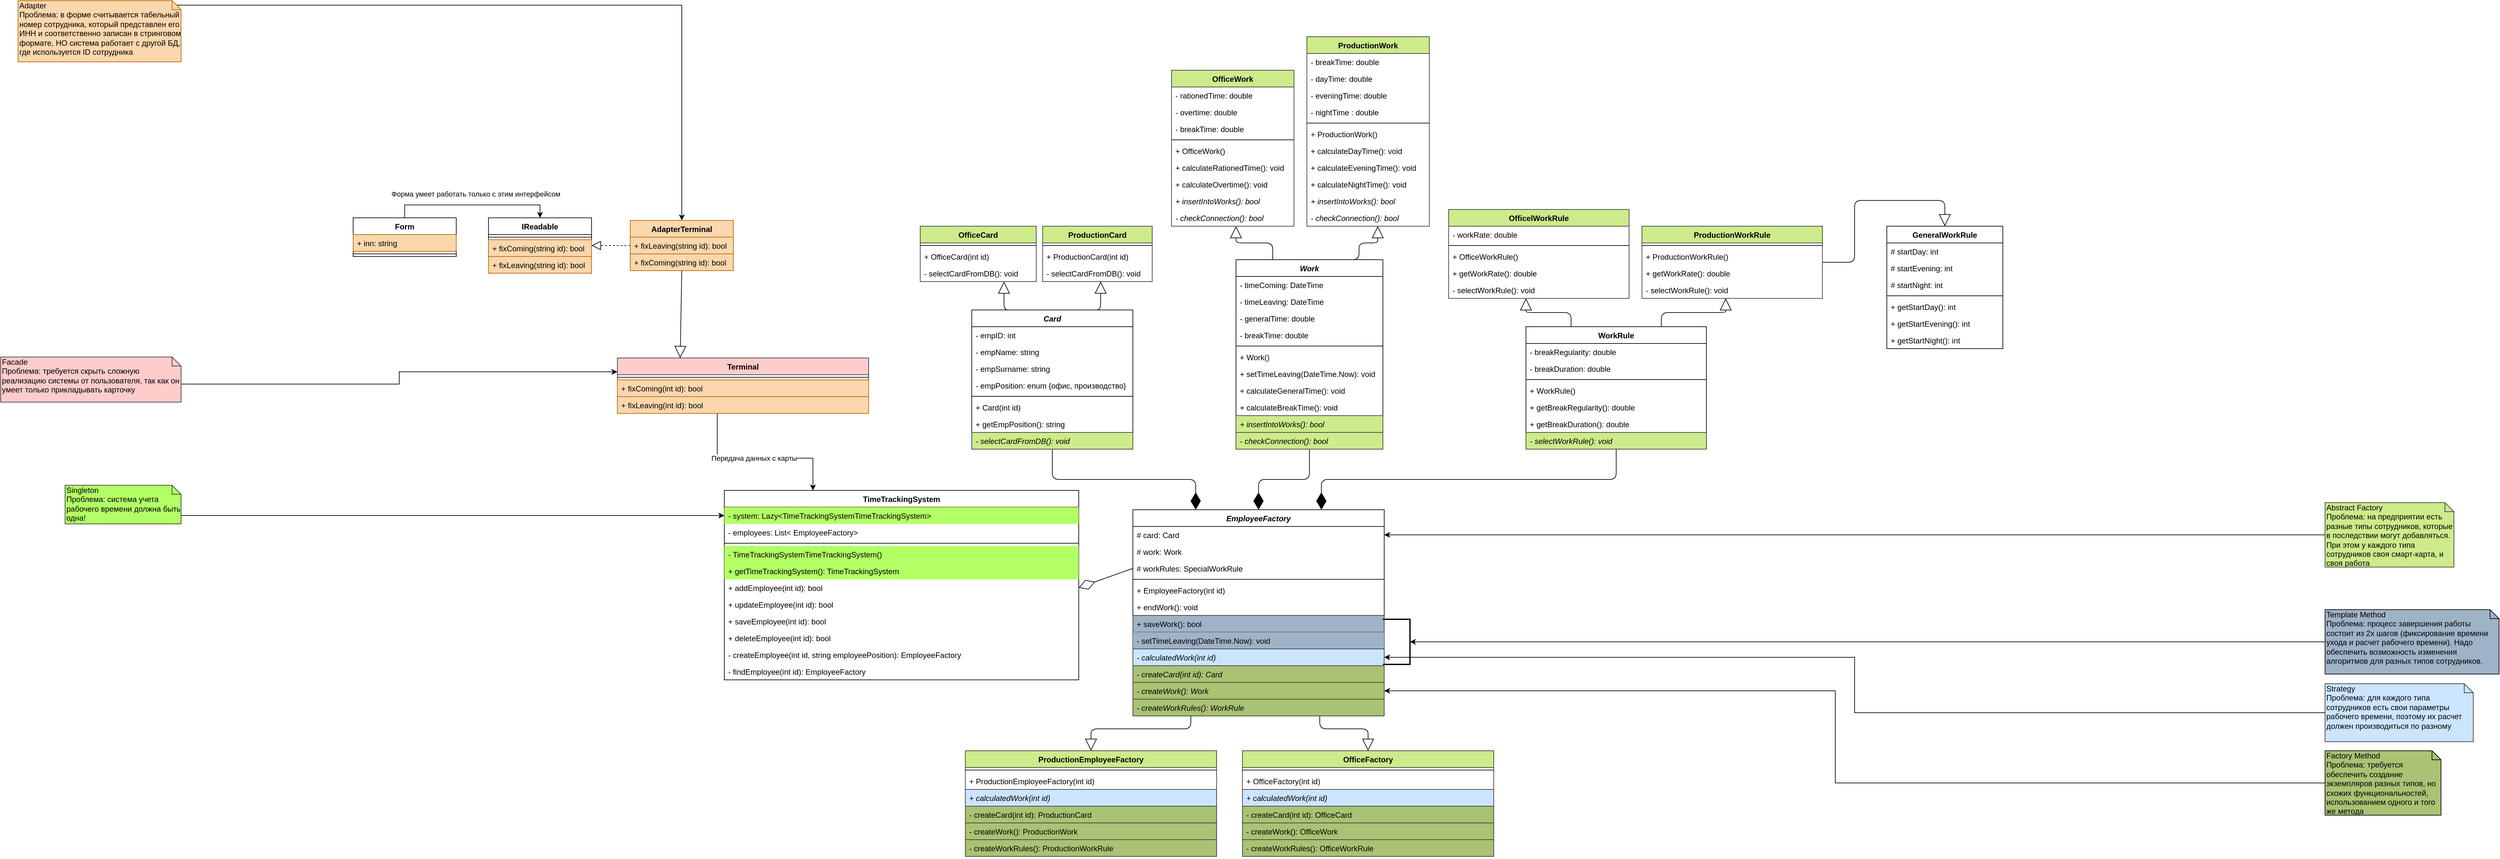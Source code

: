 <mxfile version="13.7.5" type="device"><diagram id="JQYgTVp2vuESeY-IVtMn" name="Диаграмма классов"><mxGraphModel dx="1819" dy="1717" grid="1" gridSize="10" guides="1" tooltips="1" connect="1" arrows="1" fold="1" page="1" pageScale="1" pageWidth="827" pageHeight="1169" math="0" shadow="0"><root><mxCell id="0"/><mxCell id="1" parent="0"/><mxCell id="w5vRvGvy39jPMmQE2_ef-1" value="Передача данных с карты" style="edgeStyle=orthogonalEdgeStyle;rounded=0;orthogonalLoop=1;jettySize=auto;html=1;entryX=0.25;entryY=0;entryDx=0;entryDy=0;" parent="1" source="w5vRvGvy39jPMmQE2_ef-76" target="w5vRvGvy39jPMmQE2_ef-77" edge="1"><mxGeometry x="-0.059" relative="1" as="geometry"><Array as="points"><mxPoint x="955" y="480"/><mxPoint x="1104" y="480"/></Array><mxPoint as="offset"/></mxGeometry></mxCell><mxCell id="w5vRvGvy39jPMmQE2_ef-4" value="" style="endArrow=diamondThin;endFill=0;endSize=24;html=1;exitX=0;exitY=0.5;exitDx=0;exitDy=0;entryX=1;entryY=0.5;entryDx=0;entryDy=0;" parent="1" source="agjJG2vFW52iPBeurt76-147" target="w5vRvGvy39jPMmQE2_ef-81" edge="1"><mxGeometry width="160" relative="1" as="geometry"><mxPoint x="1730" y="520" as="sourcePoint"/><mxPoint x="1560" y="710" as="targetPoint"/></mxGeometry></mxCell><mxCell id="w5vRvGvy39jPMmQE2_ef-39" value="" style="endArrow=diamondThin;endFill=1;endSize=24;html=1;exitX=0.5;exitY=1;exitDx=0;exitDy=0;entryX=0.5;entryY=0;entryDx=0;entryDy=0;edgeStyle=orthogonalEdgeStyle;" parent="1" source="w5vRvGvy39jPMmQE2_ef-15" target="agjJG2vFW52iPBeurt76-144" edge="1"><mxGeometry width="160" relative="1" as="geometry"><mxPoint x="1890" y="510" as="sourcePoint"/><mxPoint x="1650" y="520" as="targetPoint"/></mxGeometry></mxCell><mxCell id="w5vRvGvy39jPMmQE2_ef-40" value="" style="endArrow=diamondThin;endFill=1;endSize=24;html=1;exitX=0.5;exitY=1;exitDx=0;exitDy=0;entryX=0.75;entryY=0;entryDx=0;entryDy=0;edgeStyle=orthogonalEdgeStyle;" parent="1" target="agjJG2vFW52iPBeurt76-144" edge="1" source="w5vRvGvy39jPMmQE2_ef-63"><mxGeometry width="160" relative="1" as="geometry"><mxPoint x="1514" y="920" as="sourcePoint"/><mxPoint x="1770" y="861.143" as="targetPoint"/></mxGeometry></mxCell><mxCell id="w5vRvGvy39jPMmQE2_ef-41" value="" style="endArrow=block;endSize=16;endFill=0;html=1;exitX=1;exitY=0.5;exitDx=0;exitDy=0;entryX=0.5;entryY=0;entryDx=0;entryDy=0;edgeStyle=orthogonalEdgeStyle;" parent="1" source="agjJG2vFW52iPBeurt76-246" target="w5vRvGvy39jPMmQE2_ef-44" edge="1"><mxGeometry width="160" relative="1" as="geometry"><mxPoint x="1085" y="927" as="sourcePoint"/><mxPoint x="2780" y="-60" as="targetPoint"/><Array as="points"><mxPoint x="2720" y="176"/><mxPoint x="2720" y="80"/><mxPoint x="2860" y="80"/></Array></mxGeometry></mxCell><mxCell id="agjJG2vFW52iPBeurt76-17" value="&lt;font color=&quot;#000000&quot;&gt;Форма умеет работать только с этим интерфейсом&lt;/font&gt;" style="edgeStyle=orthogonalEdgeStyle;rounded=0;orthogonalLoop=1;jettySize=auto;html=1;exitX=0.5;exitY=0;exitDx=0;exitDy=0;entryX=0.5;entryY=0;entryDx=0;entryDy=0;fontColor=#FFB570;" edge="1" parent="1" source="agjJG2vFW52iPBeurt76-2" target="agjJG2vFW52iPBeurt76-6"><mxGeometry x="0.04" y="17" relative="1" as="geometry"><mxPoint as="offset"/></mxGeometry></mxCell><mxCell id="agjJG2vFW52iPBeurt76-2" value="Form" style="swimlane;fontStyle=1;align=center;verticalAlign=top;childLayout=stackLayout;horizontal=1;startSize=26;horizontalStack=0;resizeParent=1;resizeParentMax=0;resizeLast=0;collapsible=1;marginBottom=0;" vertex="1" parent="1"><mxGeometry x="390" y="107" width="160" height="60" as="geometry"/></mxCell><mxCell id="agjJG2vFW52iPBeurt76-3" value="+ inn: string" style="text;strokeColor=#b46504;fillColor=#fad7ac;align=left;verticalAlign=top;spacingLeft=4;spacingRight=4;overflow=hidden;rotatable=0;points=[[0,0.5],[1,0.5]];portConstraint=eastwest;" vertex="1" parent="agjJG2vFW52iPBeurt76-2"><mxGeometry y="26" width="160" height="26" as="geometry"/></mxCell><mxCell id="agjJG2vFW52iPBeurt76-4" value="" style="line;strokeWidth=1;fillColor=none;align=left;verticalAlign=middle;spacingTop=-1;spacingLeft=3;spacingRight=3;rotatable=0;labelPosition=right;points=[];portConstraint=eastwest;" vertex="1" parent="agjJG2vFW52iPBeurt76-2"><mxGeometry y="52" width="160" height="8" as="geometry"/></mxCell><mxCell id="agjJG2vFW52iPBeurt76-6" value="IReadable" style="swimlane;fontStyle=1;align=center;verticalAlign=top;childLayout=stackLayout;horizontal=1;startSize=26;horizontalStack=0;resizeParent=1;resizeParentMax=0;resizeLast=0;collapsible=1;marginBottom=0;" vertex="1" parent="1"><mxGeometry x="600" y="107" width="160" height="86" as="geometry"/></mxCell><mxCell id="agjJG2vFW52iPBeurt76-8" value="" style="line;strokeWidth=1;fillColor=none;align=left;verticalAlign=middle;spacingTop=-1;spacingLeft=3;spacingRight=3;rotatable=0;labelPosition=right;points=[];portConstraint=eastwest;" vertex="1" parent="agjJG2vFW52iPBeurt76-6"><mxGeometry y="26" width="160" height="8" as="geometry"/></mxCell><mxCell id="agjJG2vFW52iPBeurt76-9" value="+ fixComing(string id): bool" style="text;strokeColor=#b46504;fillColor=#fad7ac;align=left;verticalAlign=top;spacingLeft=4;spacingRight=4;overflow=hidden;rotatable=0;points=[[0,0.5],[1,0.5]];portConstraint=eastwest;" vertex="1" parent="agjJG2vFW52iPBeurt76-6"><mxGeometry y="34" width="160" height="26" as="geometry"/></mxCell><mxCell id="agjJG2vFW52iPBeurt76-10" value="+ fixLeaving(string id): bool" style="text;strokeColor=#b46504;fillColor=#fad7ac;align=left;verticalAlign=top;spacingLeft=4;spacingRight=4;overflow=hidden;rotatable=0;points=[[0,0.5],[1,0.5]];portConstraint=eastwest;" vertex="1" parent="agjJG2vFW52iPBeurt76-6"><mxGeometry y="60" width="160" height="26" as="geometry"/></mxCell><mxCell id="w5vRvGvy39jPMmQE2_ef-59" value="" style="endArrow=diamondThin;endFill=1;endSize=24;html=1;exitX=0.5;exitY=1;exitDx=0;exitDy=0;entryX=0.25;entryY=0;entryDx=0;entryDy=0;edgeStyle=orthogonalEdgeStyle;" parent="1" source="w5vRvGvy39jPMmQE2_ef-97" target="agjJG2vFW52iPBeurt76-144" edge="1"><mxGeometry width="160" relative="1" as="geometry"><mxPoint x="2085" y="750" as="sourcePoint"/><mxPoint x="1618" y="500" as="targetPoint"/></mxGeometry></mxCell><mxCell id="w5vRvGvy39jPMmQE2_ef-73" value="Terminal" style="swimlane;fontStyle=1;align=center;verticalAlign=top;childLayout=stackLayout;horizontal=1;startSize=26;horizontalStack=0;resizeParent=1;resizeParentMax=0;resizeLast=0;collapsible=1;marginBottom=0;fillColor=#ffcccc;strokeColor=#36393d;" parent="1" vertex="1"><mxGeometry x="800" y="324.5" width="390" height="86" as="geometry"/></mxCell><mxCell id="w5vRvGvy39jPMmQE2_ef-74" value="" style="line;strokeWidth=1;fillColor=none;align=left;verticalAlign=middle;spacingTop=-1;spacingLeft=3;spacingRight=3;rotatable=0;labelPosition=right;points=[];portConstraint=eastwest;" parent="w5vRvGvy39jPMmQE2_ef-73" vertex="1"><mxGeometry y="26" width="390" height="8" as="geometry"/></mxCell><mxCell id="w5vRvGvy39jPMmQE2_ef-75" value="+ fixComing(int id): bool" style="text;strokeColor=#b46504;fillColor=#fad7ac;align=left;verticalAlign=top;spacingLeft=4;spacingRight=4;overflow=hidden;rotatable=0;points=[[0,0.5],[1,0.5]];portConstraint=eastwest;" parent="w5vRvGvy39jPMmQE2_ef-73" vertex="1"><mxGeometry y="34" width="390" height="26" as="geometry"/></mxCell><mxCell id="w5vRvGvy39jPMmQE2_ef-76" value="+ fixLeaving(int id): bool" style="text;strokeColor=#b46504;fillColor=#fad7ac;align=left;verticalAlign=top;spacingLeft=4;spacingRight=4;overflow=hidden;rotatable=0;points=[[0,0.5],[1,0.5]];portConstraint=eastwest;" parent="w5vRvGvy39jPMmQE2_ef-73" vertex="1"><mxGeometry y="60" width="390" height="26" as="geometry"/></mxCell><mxCell id="agjJG2vFW52iPBeurt76-24" style="rounded=0;orthogonalLoop=1;jettySize=auto;html=1;exitX=0;exitY=0;exitDx=246;exitDy=7;exitPerimeter=0;entryX=0.5;entryY=0;entryDx=0;entryDy=0;fontColor=#000000;edgeStyle=orthogonalEdgeStyle;" edge="1" parent="1" source="agjJG2vFW52iPBeurt76-1" target="agjJG2vFW52iPBeurt76-12"><mxGeometry relative="1" as="geometry"/></mxCell><mxCell id="agjJG2vFW52iPBeurt76-1" value="Adapter&lt;br&gt;Проблема: в форме считывается табельный номер сотрудника, который представлен его ИНН и соответственно записан в стринговом формате, НО система работает с другой БД, где используется ID сотрудника" style="shape=note;whiteSpace=wrap;html=1;size=14;verticalAlign=top;align=left;spacingTop=-6;fillColor=#fad7ac;strokeColor=#b46504;" vertex="1" parent="1"><mxGeometry x="-130" y="-230" width="253" height="95" as="geometry"/></mxCell><mxCell id="agjJG2vFW52iPBeurt76-20" value="" style="endArrow=block;dashed=1;endFill=0;endSize=12;html=1;fontColor=#000000;entryX=1;entryY=0.5;entryDx=0;entryDy=0;exitX=0;exitY=0.5;exitDx=0;exitDy=0;" edge="1" parent="1" source="agjJG2vFW52iPBeurt76-12" target="agjJG2vFW52iPBeurt76-6"><mxGeometry width="160" relative="1" as="geometry"><mxPoint x="1020" y="350" as="sourcePoint"/><mxPoint x="1180" y="350" as="targetPoint"/></mxGeometry></mxCell><mxCell id="agjJG2vFW52iPBeurt76-12" value="AdapterTerminal" style="swimlane;fontStyle=1;align=center;verticalAlign=top;childLayout=stackLayout;horizontal=1;startSize=26;horizontalStack=0;resizeParent=1;resizeParentMax=0;resizeLast=0;collapsible=1;marginBottom=0;fillColor=#fad7ac;strokeColor=#b46504;" vertex="1" parent="1"><mxGeometry x="820" y="111" width="160" height="78" as="geometry"/></mxCell><mxCell id="agjJG2vFW52iPBeurt76-19" value="+ fixLeaving(string id): bool" style="text;strokeColor=#b46504;fillColor=#fad7ac;align=left;verticalAlign=top;spacingLeft=4;spacingRight=4;overflow=hidden;rotatable=0;points=[[0,0.5],[1,0.5]];portConstraint=eastwest;" vertex="1" parent="agjJG2vFW52iPBeurt76-12"><mxGeometry y="26" width="160" height="26" as="geometry"/></mxCell><mxCell id="agjJG2vFW52iPBeurt76-18" value="+ fixComing(string id): bool" style="text;strokeColor=#b46504;fillColor=#fad7ac;align=left;verticalAlign=top;spacingLeft=4;spacingRight=4;overflow=hidden;rotatable=0;points=[[0,0.5],[1,0.5]];portConstraint=eastwest;" vertex="1" parent="agjJG2vFW52iPBeurt76-12"><mxGeometry y="52" width="160" height="26" as="geometry"/></mxCell><mxCell id="agjJG2vFW52iPBeurt76-25" value="" style="endArrow=block;endSize=16;endFill=0;html=1;fontColor=#000000;entryX=0.25;entryY=0;entryDx=0;entryDy=0;exitX=0.5;exitY=1;exitDx=0;exitDy=0;" edge="1" parent="1" source="agjJG2vFW52iPBeurt76-12" target="w5vRvGvy39jPMmQE2_ef-73"><mxGeometry width="160" relative="1" as="geometry"><mxPoint x="850" y="190" as="sourcePoint"/><mxPoint x="1010" y="190" as="targetPoint"/></mxGeometry></mxCell><mxCell id="agjJG2vFW52iPBeurt76-262" style="rounded=0;orthogonalLoop=1;jettySize=auto;html=1;exitX=0;exitY=0.5;exitDx=0;exitDy=0;exitPerimeter=0;fontColor=#000000;edgeStyle=orthogonalEdgeStyle;" edge="1" parent="1" source="agjJG2vFW52iPBeurt76-26" target="agjJG2vFW52iPBeurt76-145"><mxGeometry relative="1" as="geometry"/></mxCell><mxCell id="agjJG2vFW52iPBeurt76-26" value="Abstract Factory&lt;br&gt;Проблема: на предприятии есть разные типы сотрудников, которые в последствии могут добавляться. При этом у каждого типа сотрудников своя смарт-карта, и своя работа" style="shape=note;whiteSpace=wrap;html=1;size=14;verticalAlign=top;align=left;spacingTop=-6;fillColor=#cdeb8b;strokeColor=#36393d;" vertex="1" parent="1"><mxGeometry x="3450" y="549" width="200" height="100" as="geometry"/></mxCell><mxCell id="agjJG2vFW52iPBeurt76-184" value="" style="endArrow=block;endSize=16;endFill=0;html=1;fontColor=#000000;exitX=0.25;exitY=0;exitDx=0;exitDy=0;edgeStyle=orthogonalEdgeStyle;" edge="1" parent="1" source="w5vRvGvy39jPMmQE2_ef-97" target="agjJG2vFW52iPBeurt76-174"><mxGeometry width="160" relative="1" as="geometry"><mxPoint x="1530" y="300" as="sourcePoint"/><mxPoint x="1690" y="300" as="targetPoint"/><Array as="points"><mxPoint x="1400" y="250"/></Array></mxGeometry></mxCell><mxCell id="agjJG2vFW52iPBeurt76-185" value="" style="endArrow=block;endSize=16;endFill=0;html=1;fontColor=#000000;exitX=0.75;exitY=0;exitDx=0;exitDy=0;edgeStyle=orthogonalEdgeStyle;" edge="1" parent="1" source="w5vRvGvy39jPMmQE2_ef-97" target="agjJG2vFW52iPBeurt76-183"><mxGeometry width="160" relative="1" as="geometry"><mxPoint x="1352.5" y="250" as="sourcePoint"/><mxPoint x="1373.309" y="90" as="targetPoint"/><Array as="points"><mxPoint x="1550" y="250"/></Array></mxGeometry></mxCell><mxCell id="w5vRvGvy39jPMmQE2_ef-97" value="Card" style="swimlane;fontStyle=3;align=center;verticalAlign=top;childLayout=stackLayout;horizontal=1;startSize=26;horizontalStack=0;resizeParent=1;resizeParentMax=0;resizeLast=0;collapsible=1;marginBottom=0;" parent="1" vertex="1"><mxGeometry x="1350" y="250" width="250" height="216" as="geometry"/></mxCell><mxCell id="w5vRvGvy39jPMmQE2_ef-98" value="- empID: int" style="text;strokeColor=none;fillColor=none;align=left;verticalAlign=top;spacingLeft=4;spacingRight=4;overflow=hidden;rotatable=0;points=[[0,0.5],[1,0.5]];portConstraint=eastwest;" parent="w5vRvGvy39jPMmQE2_ef-97" vertex="1"><mxGeometry y="26" width="250" height="26" as="geometry"/></mxCell><mxCell id="w5vRvGvy39jPMmQE2_ef-99" value="- empName: string" style="text;strokeColor=none;fillColor=none;align=left;verticalAlign=top;spacingLeft=4;spacingRight=4;overflow=hidden;rotatable=0;points=[[0,0.5],[1,0.5]];portConstraint=eastwest;" parent="w5vRvGvy39jPMmQE2_ef-97" vertex="1"><mxGeometry y="52" width="250" height="26" as="geometry"/></mxCell><mxCell id="w5vRvGvy39jPMmQE2_ef-100" value="- empSurname: string" style="text;strokeColor=none;fillColor=none;align=left;verticalAlign=top;spacingLeft=4;spacingRight=4;overflow=hidden;rotatable=0;points=[[0,0.5],[1,0.5]];portConstraint=eastwest;" parent="w5vRvGvy39jPMmQE2_ef-97" vertex="1"><mxGeometry y="78" width="250" height="26" as="geometry"/></mxCell><mxCell id="w5vRvGvy39jPMmQE2_ef-101" value="- empPosition: enum {офис, производство}" style="text;strokeColor=none;fillColor=none;align=left;verticalAlign=top;spacingLeft=4;spacingRight=4;overflow=hidden;rotatable=0;points=[[0,0.5],[1,0.5]];portConstraint=eastwest;" parent="w5vRvGvy39jPMmQE2_ef-97" vertex="1"><mxGeometry y="104" width="250" height="26" as="geometry"/></mxCell><mxCell id="w5vRvGvy39jPMmQE2_ef-102" value="" style="line;strokeWidth=1;fillColor=none;align=left;verticalAlign=middle;spacingTop=-1;spacingLeft=3;spacingRight=3;rotatable=0;labelPosition=right;points=[];portConstraint=eastwest;" parent="w5vRvGvy39jPMmQE2_ef-97" vertex="1"><mxGeometry y="130" width="250" height="8" as="geometry"/></mxCell><mxCell id="w5vRvGvy39jPMmQE2_ef-103" value="+ Card(int id)" style="text;strokeColor=none;fillColor=none;align=left;verticalAlign=top;spacingLeft=4;spacingRight=4;overflow=hidden;rotatable=0;points=[[0,0.5],[1,0.5]];portConstraint=eastwest;" parent="w5vRvGvy39jPMmQE2_ef-97" vertex="1"><mxGeometry y="138" width="250" height="26" as="geometry"/></mxCell><mxCell id="w5vRvGvy39jPMmQE2_ef-104" value="+ getEmpPosition(): string" style="text;strokeColor=none;fillColor=none;align=left;verticalAlign=top;spacingLeft=4;spacingRight=4;overflow=hidden;rotatable=0;points=[[0,0.5],[1,0.5]];portConstraint=eastwest;" parent="w5vRvGvy39jPMmQE2_ef-97" vertex="1"><mxGeometry y="164" width="250" height="26" as="geometry"/></mxCell><mxCell id="w5vRvGvy39jPMmQE2_ef-105" value="- selectCardFromDB(): void" style="text;strokeColor=#36393d;fillColor=#cdeb8b;align=left;verticalAlign=top;spacingLeft=4;spacingRight=4;overflow=hidden;rotatable=0;points=[[0,0.5],[1,0.5]];portConstraint=eastwest;fontStyle=2" parent="w5vRvGvy39jPMmQE2_ef-97" vertex="1"><mxGeometry y="190" width="250" height="26" as="geometry"/></mxCell><mxCell id="agjJG2vFW52iPBeurt76-175" value="ProductionCard" style="swimlane;fontStyle=1;align=center;verticalAlign=top;childLayout=stackLayout;horizontal=1;startSize=26;horizontalStack=0;resizeParent=1;resizeParentMax=0;resizeLast=0;collapsible=1;marginBottom=0;fillColor=#cdeb8b;strokeColor=#36393d;" vertex="1" parent="1"><mxGeometry x="1460" y="120" width="170" height="86" as="geometry"/></mxCell><mxCell id="agjJG2vFW52iPBeurt76-180" value="" style="line;strokeWidth=1;fillColor=none;align=left;verticalAlign=middle;spacingTop=-1;spacingLeft=3;spacingRight=3;rotatable=0;labelPosition=right;points=[];portConstraint=eastwest;" vertex="1" parent="agjJG2vFW52iPBeurt76-175"><mxGeometry y="26" width="170" height="8" as="geometry"/></mxCell><mxCell id="agjJG2vFW52iPBeurt76-181" value="+ ProductionCard(int id)" style="text;strokeColor=none;fillColor=none;align=left;verticalAlign=top;spacingLeft=4;spacingRight=4;overflow=hidden;rotatable=0;points=[[0,0.5],[1,0.5]];portConstraint=eastwest;" vertex="1" parent="agjJG2vFW52iPBeurt76-175"><mxGeometry y="34" width="170" height="26" as="geometry"/></mxCell><mxCell id="agjJG2vFW52iPBeurt76-183" value="- selectCardFromDB(): void" style="text;strokeColor=none;fillColor=none;align=left;verticalAlign=top;spacingLeft=4;spacingRight=4;overflow=hidden;rotatable=0;points=[[0,0.5],[1,0.5]];portConstraint=eastwest;" vertex="1" parent="agjJG2vFW52iPBeurt76-175"><mxGeometry y="60" width="170" height="26" as="geometry"/></mxCell><mxCell id="agjJG2vFW52iPBeurt76-166" value="OfficeCard" style="swimlane;fontStyle=1;align=center;verticalAlign=top;childLayout=stackLayout;horizontal=1;startSize=26;horizontalStack=0;resizeParent=1;resizeParentMax=0;resizeLast=0;collapsible=1;marginBottom=0;fillColor=#cdeb8b;strokeColor=#36393d;" vertex="1" parent="1"><mxGeometry x="1270" y="120" width="180" height="86" as="geometry"/></mxCell><mxCell id="agjJG2vFW52iPBeurt76-171" value="" style="line;strokeWidth=1;fillColor=none;align=left;verticalAlign=middle;spacingTop=-1;spacingLeft=3;spacingRight=3;rotatable=0;labelPosition=right;points=[];portConstraint=eastwest;" vertex="1" parent="agjJG2vFW52iPBeurt76-166"><mxGeometry y="26" width="180" height="8" as="geometry"/></mxCell><mxCell id="agjJG2vFW52iPBeurt76-172" value="+ OfficeCard(int id)" style="text;strokeColor=none;fillColor=none;align=left;verticalAlign=top;spacingLeft=4;spacingRight=4;overflow=hidden;rotatable=0;points=[[0,0.5],[1,0.5]];portConstraint=eastwest;" vertex="1" parent="agjJG2vFW52iPBeurt76-166"><mxGeometry y="34" width="180" height="26" as="geometry"/></mxCell><mxCell id="agjJG2vFW52iPBeurt76-174" value="- selectCardFromDB(): void" style="text;strokeColor=none;fillColor=none;align=left;verticalAlign=top;spacingLeft=4;spacingRight=4;overflow=hidden;rotatable=0;points=[[0,0.5],[1,0.5]];portConstraint=eastwest;" vertex="1" parent="agjJG2vFW52iPBeurt76-166"><mxGeometry y="60" width="180" height="26" as="geometry"/></mxCell><mxCell id="agjJG2vFW52iPBeurt76-234" value="" style="endArrow=block;endSize=16;endFill=0;html=1;fontColor=#000000;exitX=0.25;exitY=0;exitDx=0;exitDy=0;edgeStyle=orthogonalEdgeStyle;" edge="1" parent="1" source="w5vRvGvy39jPMmQE2_ef-15" target="agjJG2vFW52iPBeurt76-208"><mxGeometry width="160" relative="1" as="geometry"><mxPoint x="1950" y="170" as="sourcePoint"/><mxPoint x="1740" y="146" as="targetPoint"/><Array as="points"><mxPoint x="1817" y="146"/><mxPoint x="1760" y="146"/></Array></mxGeometry></mxCell><mxCell id="agjJG2vFW52iPBeurt76-235" value="" style="endArrow=block;endSize=16;endFill=0;html=1;fontColor=#000000;exitX=0.75;exitY=0;exitDx=0;exitDy=0;edgeStyle=orthogonalEdgeStyle;" edge="1" parent="1" source="w5vRvGvy39jPMmQE2_ef-15" target="agjJG2vFW52iPBeurt76-232"><mxGeometry width="160" relative="1" as="geometry"><mxPoint x="1847" y="182" as="sourcePoint"/><mxPoint x="1797.4" y="130" as="targetPoint"/><Array as="points"><mxPoint x="1951" y="146"/><mxPoint x="1980" y="146"/></Array></mxGeometry></mxCell><mxCell id="agjJG2vFW52iPBeurt76-256" value="" style="endArrow=block;endSize=16;endFill=0;html=1;exitX=0.75;exitY=0;exitDx=0;exitDy=0;edgeStyle=orthogonalEdgeStyle;" edge="1" parent="1" source="w5vRvGvy39jPMmQE2_ef-63" target="agjJG2vFW52iPBeurt76-255"><mxGeometry width="160" relative="1" as="geometry"><mxPoint x="2730" y="-26.0" as="sourcePoint"/><mxPoint x="2905" y="-30" as="targetPoint"/><Array as="points"><mxPoint x="2420" y="254"/><mxPoint x="2520" y="254"/></Array></mxGeometry></mxCell><mxCell id="agjJG2vFW52iPBeurt76-257" value="" style="endArrow=block;endSize=16;endFill=0;html=1;exitX=0.25;exitY=0;exitDx=0;exitDy=0;edgeStyle=orthogonalEdgeStyle;" edge="1" parent="1" source="w5vRvGvy39jPMmQE2_ef-63" target="agjJG2vFW52iPBeurt76-245"><mxGeometry width="160" relative="1" as="geometry"><mxPoint x="2740" y="-16.0" as="sourcePoint"/><mxPoint x="2915" y="-20" as="targetPoint"/><Array as="points"><mxPoint x="2280" y="254"/><mxPoint x="2210" y="254"/></Array></mxGeometry></mxCell><mxCell id="w5vRvGvy39jPMmQE2_ef-63" value="WorkRule" style="swimlane;fontStyle=1;align=center;verticalAlign=top;childLayout=stackLayout;horizontal=1;startSize=26;horizontalStack=0;resizeParent=1;resizeParentMax=0;resizeLast=0;collapsible=1;marginBottom=0;" parent="1" vertex="1"><mxGeometry x="2210" y="276" width="280" height="190" as="geometry"/></mxCell><mxCell id="w5vRvGvy39jPMmQE2_ef-64" value="- breakRegularity: double" style="text;strokeColor=none;fillColor=none;align=left;verticalAlign=top;spacingLeft=4;spacingRight=4;overflow=hidden;rotatable=0;points=[[0,0.5],[1,0.5]];portConstraint=eastwest;" parent="w5vRvGvy39jPMmQE2_ef-63" vertex="1"><mxGeometry y="26" width="280" height="26" as="geometry"/></mxCell><mxCell id="w5vRvGvy39jPMmQE2_ef-65" value="- breakDuration: double" style="text;strokeColor=none;fillColor=none;align=left;verticalAlign=top;spacingLeft=4;spacingRight=4;overflow=hidden;rotatable=0;points=[[0,0.5],[1,0.5]];portConstraint=eastwest;" parent="w5vRvGvy39jPMmQE2_ef-63" vertex="1"><mxGeometry y="52" width="280" height="26" as="geometry"/></mxCell><mxCell id="w5vRvGvy39jPMmQE2_ef-67" value="" style="line;strokeWidth=1;fillColor=none;align=left;verticalAlign=middle;spacingTop=-1;spacingLeft=3;spacingRight=3;rotatable=0;labelPosition=right;points=[];portConstraint=eastwest;" parent="w5vRvGvy39jPMmQE2_ef-63" vertex="1"><mxGeometry y="78" width="280" height="8" as="geometry"/></mxCell><mxCell id="w5vRvGvy39jPMmQE2_ef-68" value="+ WorkRule()" style="text;strokeColor=none;fillColor=none;align=left;verticalAlign=top;spacingLeft=4;spacingRight=4;overflow=hidden;rotatable=0;points=[[0,0.5],[1,0.5]];portConstraint=eastwest;" parent="w5vRvGvy39jPMmQE2_ef-63" vertex="1"><mxGeometry y="86" width="280" height="26" as="geometry"/></mxCell><mxCell id="w5vRvGvy39jPMmQE2_ef-69" value="+ getBreakRegularity(): double" style="text;strokeColor=none;fillColor=none;align=left;verticalAlign=top;spacingLeft=4;spacingRight=4;overflow=hidden;rotatable=0;points=[[0,0.5],[1,0.5]];portConstraint=eastwest;" parent="w5vRvGvy39jPMmQE2_ef-63" vertex="1"><mxGeometry y="112" width="280" height="26" as="geometry"/></mxCell><mxCell id="w5vRvGvy39jPMmQE2_ef-70" value="+ getBreakDuration(): double" style="text;strokeColor=none;fillColor=none;align=left;verticalAlign=top;spacingLeft=4;spacingRight=4;overflow=hidden;rotatable=0;points=[[0,0.5],[1,0.5]];portConstraint=eastwest;" parent="w5vRvGvy39jPMmQE2_ef-63" vertex="1"><mxGeometry y="138" width="280" height="26" as="geometry"/></mxCell><mxCell id="w5vRvGvy39jPMmQE2_ef-72" value="- selectWorkRule(): void" style="text;strokeColor=#36393d;fillColor=#cdeb8b;align=left;verticalAlign=top;spacingLeft=4;spacingRight=4;overflow=hidden;rotatable=0;points=[[0,0.5],[1,0.5]];portConstraint=eastwest;fontStyle=2" parent="w5vRvGvy39jPMmQE2_ef-63" vertex="1"><mxGeometry y="164" width="280" height="26" as="geometry"/></mxCell><mxCell id="agjJG2vFW52iPBeurt76-236" value="OfficelWorkRule" style="swimlane;fontStyle=1;align=center;verticalAlign=top;childLayout=stackLayout;horizontal=1;startSize=26;horizontalStack=0;resizeParent=1;resizeParentMax=0;resizeLast=0;collapsible=1;marginBottom=0;fillColor=#cdeb8b;strokeColor=#36393d;" vertex="1" parent="1"><mxGeometry x="2090" y="94" width="280" height="138" as="geometry"/></mxCell><mxCell id="agjJG2vFW52iPBeurt76-239" value="- workRate: double" style="text;strokeColor=none;fillColor=none;align=left;verticalAlign=top;spacingLeft=4;spacingRight=4;overflow=hidden;rotatable=0;points=[[0,0.5],[1,0.5]];portConstraint=eastwest;" vertex="1" parent="agjJG2vFW52iPBeurt76-236"><mxGeometry y="26" width="280" height="26" as="geometry"/></mxCell><mxCell id="agjJG2vFW52iPBeurt76-240" value="" style="line;strokeWidth=1;fillColor=none;align=left;verticalAlign=middle;spacingTop=-1;spacingLeft=3;spacingRight=3;rotatable=0;labelPosition=right;points=[];portConstraint=eastwest;" vertex="1" parent="agjJG2vFW52iPBeurt76-236"><mxGeometry y="52" width="280" height="8" as="geometry"/></mxCell><mxCell id="agjJG2vFW52iPBeurt76-241" value="+ OfficeWorkRule()" style="text;strokeColor=none;fillColor=none;align=left;verticalAlign=top;spacingLeft=4;spacingRight=4;overflow=hidden;rotatable=0;points=[[0,0.5],[1,0.5]];portConstraint=eastwest;" vertex="1" parent="agjJG2vFW52iPBeurt76-236"><mxGeometry y="60" width="280" height="26" as="geometry"/></mxCell><mxCell id="agjJG2vFW52iPBeurt76-244" value="+ getWorkRate(): double" style="text;strokeColor=none;fillColor=none;align=left;verticalAlign=top;spacingLeft=4;spacingRight=4;overflow=hidden;rotatable=0;points=[[0,0.5],[1,0.5]];portConstraint=eastwest;" vertex="1" parent="agjJG2vFW52iPBeurt76-236"><mxGeometry y="86" width="280" height="26" as="geometry"/></mxCell><mxCell id="agjJG2vFW52iPBeurt76-245" value="- selectWorkRule(): void" style="text;strokeColor=none;fillColor=none;align=left;verticalAlign=top;spacingLeft=4;spacingRight=4;overflow=hidden;rotatable=0;points=[[0,0.5],[1,0.5]];portConstraint=eastwest;" vertex="1" parent="agjJG2vFW52iPBeurt76-236"><mxGeometry y="112" width="280" height="26" as="geometry"/></mxCell><mxCell id="agjJG2vFW52iPBeurt76-246" value="ProductionWorkRule" style="swimlane;fontStyle=1;align=center;verticalAlign=top;childLayout=stackLayout;horizontal=1;startSize=26;horizontalStack=0;resizeParent=1;resizeParentMax=0;resizeLast=0;collapsible=1;marginBottom=0;fillColor=#cdeb8b;strokeColor=#36393d;" vertex="1" parent="1"><mxGeometry x="2390" y="120" width="280" height="112" as="geometry"/></mxCell><mxCell id="agjJG2vFW52iPBeurt76-250" value="" style="line;strokeWidth=1;fillColor=none;align=left;verticalAlign=middle;spacingTop=-1;spacingLeft=3;spacingRight=3;rotatable=0;labelPosition=right;points=[];portConstraint=eastwest;" vertex="1" parent="agjJG2vFW52iPBeurt76-246"><mxGeometry y="26" width="280" height="8" as="geometry"/></mxCell><mxCell id="agjJG2vFW52iPBeurt76-251" value="+ ProductionWorkRule()" style="text;strokeColor=none;fillColor=none;align=left;verticalAlign=top;spacingLeft=4;spacingRight=4;overflow=hidden;rotatable=0;points=[[0,0.5],[1,0.5]];portConstraint=eastwest;" vertex="1" parent="agjJG2vFW52iPBeurt76-246"><mxGeometry y="34" width="280" height="26" as="geometry"/></mxCell><mxCell id="agjJG2vFW52iPBeurt76-254" value="+ getWorkRate(): double" style="text;strokeColor=none;fillColor=none;align=left;verticalAlign=top;spacingLeft=4;spacingRight=4;overflow=hidden;rotatable=0;points=[[0,0.5],[1,0.5]];portConstraint=eastwest;" vertex="1" parent="agjJG2vFW52iPBeurt76-246"><mxGeometry y="60" width="280" height="26" as="geometry"/></mxCell><mxCell id="agjJG2vFW52iPBeurt76-255" value="- selectWorkRule(): void" style="text;strokeColor=none;fillColor=none;align=left;verticalAlign=top;spacingLeft=4;spacingRight=4;overflow=hidden;rotatable=0;points=[[0,0.5],[1,0.5]];portConstraint=eastwest;" vertex="1" parent="agjJG2vFW52iPBeurt76-246"><mxGeometry y="86" width="280" height="26" as="geometry"/></mxCell><mxCell id="w5vRvGvy39jPMmQE2_ef-44" value="GeneralWorkRule" style="swimlane;fontStyle=1;align=center;verticalAlign=top;childLayout=stackLayout;horizontal=1;startSize=26;horizontalStack=0;resizeParent=1;resizeParentMax=0;resizeLast=0;collapsible=1;marginBottom=0;" parent="1" vertex="1"><mxGeometry x="2770" y="120" width="180" height="190" as="geometry"/></mxCell><mxCell id="w5vRvGvy39jPMmQE2_ef-45" value="# startDay: int" style="text;strokeColor=none;fillColor=none;align=left;verticalAlign=top;spacingLeft=4;spacingRight=4;overflow=hidden;rotatable=0;points=[[0,0.5],[1,0.5]];portConstraint=eastwest;" parent="w5vRvGvy39jPMmQE2_ef-44" vertex="1"><mxGeometry y="26" width="180" height="26" as="geometry"/></mxCell><mxCell id="w5vRvGvy39jPMmQE2_ef-46" value="# startEvening: int" style="text;strokeColor=none;fillColor=none;align=left;verticalAlign=top;spacingLeft=4;spacingRight=4;overflow=hidden;rotatable=0;points=[[0,0.5],[1,0.5]];portConstraint=eastwest;" parent="w5vRvGvy39jPMmQE2_ef-44" vertex="1"><mxGeometry y="52" width="180" height="26" as="geometry"/></mxCell><mxCell id="w5vRvGvy39jPMmQE2_ef-47" value="# startNight: int" style="text;strokeColor=none;fillColor=none;align=left;verticalAlign=top;spacingLeft=4;spacingRight=4;overflow=hidden;rotatable=0;points=[[0,0.5],[1,0.5]];portConstraint=eastwest;" parent="w5vRvGvy39jPMmQE2_ef-44" vertex="1"><mxGeometry y="78" width="180" height="26" as="geometry"/></mxCell><mxCell id="w5vRvGvy39jPMmQE2_ef-48" value="" style="line;strokeWidth=1;fillColor=none;align=left;verticalAlign=middle;spacingTop=-1;spacingLeft=3;spacingRight=3;rotatable=0;labelPosition=right;points=[];portConstraint=eastwest;" parent="w5vRvGvy39jPMmQE2_ef-44" vertex="1"><mxGeometry y="104" width="180" height="8" as="geometry"/></mxCell><mxCell id="w5vRvGvy39jPMmQE2_ef-49" value="+ getStartDay(): int" style="text;strokeColor=none;fillColor=none;align=left;verticalAlign=top;spacingLeft=4;spacingRight=4;overflow=hidden;rotatable=0;points=[[0,0.5],[1,0.5]];portConstraint=eastwest;" parent="w5vRvGvy39jPMmQE2_ef-44" vertex="1"><mxGeometry y="112" width="180" height="26" as="geometry"/></mxCell><mxCell id="w5vRvGvy39jPMmQE2_ef-50" value="+ getStartEvening(): int" style="text;strokeColor=none;fillColor=none;align=left;verticalAlign=top;spacingLeft=4;spacingRight=4;overflow=hidden;rotatable=0;points=[[0,0.5],[1,0.5]];portConstraint=eastwest;" parent="w5vRvGvy39jPMmQE2_ef-44" vertex="1"><mxGeometry y="138" width="180" height="26" as="geometry"/></mxCell><mxCell id="w5vRvGvy39jPMmQE2_ef-51" value="+ getStartNight(): int" style="text;strokeColor=none;fillColor=none;align=left;verticalAlign=top;spacingLeft=4;spacingRight=4;overflow=hidden;rotatable=0;points=[[0,0.5],[1,0.5]];portConstraint=eastwest;" parent="w5vRvGvy39jPMmQE2_ef-44" vertex="1"><mxGeometry y="164" width="180" height="26" as="geometry"/></mxCell><mxCell id="w5vRvGvy39jPMmQE2_ef-15" value="Work" style="swimlane;fontStyle=3;align=center;verticalAlign=top;childLayout=stackLayout;horizontal=1;startSize=26;horizontalStack=0;resizeParent=1;resizeParentMax=0;resizeLast=0;collapsible=1;marginBottom=0;" parent="1" vertex="1"><mxGeometry x="1760" y="172" width="228" height="294" as="geometry"/></mxCell><mxCell id="w5vRvGvy39jPMmQE2_ef-16" value="- timeComing: DateTime" style="text;strokeColor=none;fillColor=none;align=left;verticalAlign=top;spacingLeft=4;spacingRight=4;overflow=hidden;rotatable=0;points=[[0,0.5],[1,0.5]];portConstraint=eastwest;" parent="w5vRvGvy39jPMmQE2_ef-15" vertex="1"><mxGeometry y="26" width="228" height="26" as="geometry"/></mxCell><mxCell id="w5vRvGvy39jPMmQE2_ef-17" value="- timeLeaving: DateTime" style="text;strokeColor=none;fillColor=none;align=left;verticalAlign=top;spacingLeft=4;spacingRight=4;overflow=hidden;rotatable=0;points=[[0,0.5],[1,0.5]];portConstraint=eastwest;" parent="w5vRvGvy39jPMmQE2_ef-15" vertex="1"><mxGeometry y="52" width="228" height="26" as="geometry"/></mxCell><mxCell id="w5vRvGvy39jPMmQE2_ef-18" value="- generalTime: double" style="text;strokeColor=none;fillColor=none;align=left;verticalAlign=top;spacingLeft=4;spacingRight=4;overflow=hidden;rotatable=0;points=[[0,0.5],[1,0.5]];portConstraint=eastwest;" parent="w5vRvGvy39jPMmQE2_ef-15" vertex="1"><mxGeometry y="78" width="228" height="26" as="geometry"/></mxCell><mxCell id="w5vRvGvy39jPMmQE2_ef-21" value="- breakTime: double" style="text;strokeColor=none;fillColor=none;align=left;verticalAlign=top;spacingLeft=4;spacingRight=4;overflow=hidden;rotatable=0;points=[[0,0.5],[1,0.5]];portConstraint=eastwest;" parent="w5vRvGvy39jPMmQE2_ef-15" vertex="1"><mxGeometry y="104" width="228" height="26" as="geometry"/></mxCell><mxCell id="w5vRvGvy39jPMmQE2_ef-26" value="" style="line;strokeWidth=1;fillColor=none;align=left;verticalAlign=middle;spacingTop=-1;spacingLeft=3;spacingRight=3;rotatable=0;labelPosition=right;points=[];portConstraint=eastwest;" parent="w5vRvGvy39jPMmQE2_ef-15" vertex="1"><mxGeometry y="130" width="228" height="8" as="geometry"/></mxCell><mxCell id="w5vRvGvy39jPMmQE2_ef-27" value="+ Work()" style="text;strokeColor=none;fillColor=none;align=left;verticalAlign=top;spacingLeft=4;spacingRight=4;overflow=hidden;rotatable=0;points=[[0,0.5],[1,0.5]];portConstraint=eastwest;" parent="w5vRvGvy39jPMmQE2_ef-15" vertex="1"><mxGeometry y="138" width="228" height="26" as="geometry"/></mxCell><mxCell id="w5vRvGvy39jPMmQE2_ef-28" value="+ setTimeLeaving(DateTime.Now): void" style="text;strokeColor=none;fillColor=none;align=left;verticalAlign=top;spacingLeft=4;spacingRight=4;overflow=hidden;rotatable=0;points=[[0,0.5],[1,0.5]];portConstraint=eastwest;" parent="w5vRvGvy39jPMmQE2_ef-15" vertex="1"><mxGeometry y="164" width="228" height="26" as="geometry"/></mxCell><mxCell id="w5vRvGvy39jPMmQE2_ef-29" value="+ calculateGeneralTime(): void" style="text;strokeColor=none;fillColor=none;align=left;verticalAlign=top;spacingLeft=4;spacingRight=4;overflow=hidden;rotatable=0;points=[[0,0.5],[1,0.5]];portConstraint=eastwest;" parent="w5vRvGvy39jPMmQE2_ef-15" vertex="1"><mxGeometry y="190" width="228" height="26" as="geometry"/></mxCell><mxCell id="w5vRvGvy39jPMmQE2_ef-32" value="+ calculateBreakTime(): void" style="text;strokeColor=none;fillColor=none;align=left;verticalAlign=top;spacingLeft=4;spacingRight=4;overflow=hidden;rotatable=0;points=[[0,0.5],[1,0.5]];portConstraint=eastwest;" parent="w5vRvGvy39jPMmQE2_ef-15" vertex="1"><mxGeometry y="216" width="228" height="26" as="geometry"/></mxCell><mxCell id="w5vRvGvy39jPMmQE2_ef-36" value="+ insertIntoWorks(): bool" style="text;strokeColor=#36393d;fillColor=#cdeb8b;align=left;verticalAlign=top;spacingLeft=4;spacingRight=4;overflow=hidden;rotatable=0;points=[[0,0.5],[1,0.5]];portConstraint=eastwest;fontStyle=2" parent="w5vRvGvy39jPMmQE2_ef-15" vertex="1"><mxGeometry y="242" width="228" height="26" as="geometry"/></mxCell><mxCell id="w5vRvGvy39jPMmQE2_ef-37" value="- checkConnection(): bool" style="text;strokeColor=#36393d;fillColor=#cdeb8b;align=left;verticalAlign=top;spacingLeft=4;spacingRight=4;overflow=hidden;rotatable=0;points=[[0,0.5],[1,0.5]];portConstraint=eastwest;fontStyle=2" parent="w5vRvGvy39jPMmQE2_ef-15" vertex="1"><mxGeometry y="268" width="228" height="26" as="geometry"/></mxCell><mxCell id="agjJG2vFW52iPBeurt76-186" value="OfficeWork" style="swimlane;fontStyle=1;align=center;verticalAlign=top;childLayout=stackLayout;horizontal=1;startSize=26;horizontalStack=0;resizeParent=1;resizeParentMax=0;resizeLast=0;collapsible=1;marginBottom=0;fillColor=#cdeb8b;strokeColor=#36393d;" vertex="1" parent="1"><mxGeometry x="1660" y="-122" width="190" height="242" as="geometry"/></mxCell><mxCell id="agjJG2vFW52iPBeurt76-190" value="- rationedTime: double" style="text;strokeColor=none;fillColor=none;align=left;verticalAlign=top;spacingLeft=4;spacingRight=4;overflow=hidden;rotatable=0;points=[[0,0.5],[1,0.5]];portConstraint=eastwest;" vertex="1" parent="agjJG2vFW52iPBeurt76-186"><mxGeometry y="26" width="190" height="26" as="geometry"/></mxCell><mxCell id="agjJG2vFW52iPBeurt76-191" value="- overtime: double" style="text;strokeColor=none;fillColor=none;align=left;verticalAlign=top;spacingLeft=4;spacingRight=4;overflow=hidden;rotatable=0;points=[[0,0.5],[1,0.5]];portConstraint=eastwest;" vertex="1" parent="agjJG2vFW52iPBeurt76-186"><mxGeometry y="52" width="190" height="26" as="geometry"/></mxCell><mxCell id="agjJG2vFW52iPBeurt76-192" value="- breakTime: double" style="text;strokeColor=none;fillColor=none;align=left;verticalAlign=top;spacingLeft=4;spacingRight=4;overflow=hidden;rotatable=0;points=[[0,0.5],[1,0.5]];portConstraint=eastwest;" vertex="1" parent="agjJG2vFW52iPBeurt76-186"><mxGeometry y="78" width="190" height="26" as="geometry"/></mxCell><mxCell id="agjJG2vFW52iPBeurt76-197" value="" style="line;strokeWidth=1;fillColor=none;align=left;verticalAlign=middle;spacingTop=-1;spacingLeft=3;spacingRight=3;rotatable=0;labelPosition=right;points=[];portConstraint=eastwest;" vertex="1" parent="agjJG2vFW52iPBeurt76-186"><mxGeometry y="104" width="190" height="8" as="geometry"/></mxCell><mxCell id="agjJG2vFW52iPBeurt76-198" value="+ OfficeWork()" style="text;strokeColor=none;fillColor=none;align=left;verticalAlign=top;spacingLeft=4;spacingRight=4;overflow=hidden;rotatable=0;points=[[0,0.5],[1,0.5]];portConstraint=eastwest;" vertex="1" parent="agjJG2vFW52iPBeurt76-186"><mxGeometry y="112" width="190" height="26" as="geometry"/></mxCell><mxCell id="agjJG2vFW52iPBeurt76-201" value="+ calculateRationedTime(): void" style="text;strokeColor=none;fillColor=none;align=left;verticalAlign=top;spacingLeft=4;spacingRight=4;overflow=hidden;rotatable=0;points=[[0,0.5],[1,0.5]];portConstraint=eastwest;" vertex="1" parent="agjJG2vFW52iPBeurt76-186"><mxGeometry y="138" width="190" height="26" as="geometry"/></mxCell><mxCell id="agjJG2vFW52iPBeurt76-202" value="+ calculateOvertime(): void" style="text;strokeColor=none;fillColor=none;align=left;verticalAlign=top;spacingLeft=4;spacingRight=4;overflow=hidden;rotatable=0;points=[[0,0.5],[1,0.5]];portConstraint=eastwest;" vertex="1" parent="agjJG2vFW52iPBeurt76-186"><mxGeometry y="164" width="190" height="26" as="geometry"/></mxCell><mxCell id="agjJG2vFW52iPBeurt76-207" value="+ insertIntoWorks(): bool" style="text;strokeColor=none;fillColor=none;align=left;verticalAlign=top;spacingLeft=4;spacingRight=4;overflow=hidden;rotatable=0;points=[[0,0.5],[1,0.5]];portConstraint=eastwest;fontStyle=2" vertex="1" parent="agjJG2vFW52iPBeurt76-186"><mxGeometry y="190" width="190" height="26" as="geometry"/></mxCell><mxCell id="agjJG2vFW52iPBeurt76-208" value="- checkConnection(): bool" style="text;strokeColor=none;fillColor=none;align=left;verticalAlign=top;spacingLeft=4;spacingRight=4;overflow=hidden;rotatable=0;points=[[0,0.5],[1,0.5]];portConstraint=eastwest;fontStyle=2" vertex="1" parent="agjJG2vFW52iPBeurt76-186"><mxGeometry y="216" width="190" height="26" as="geometry"/></mxCell><mxCell id="agjJG2vFW52iPBeurt76-210" value="ProductionWork" style="swimlane;fontStyle=1;align=center;verticalAlign=top;childLayout=stackLayout;horizontal=1;startSize=26;horizontalStack=0;resizeParent=1;resizeParentMax=0;resizeLast=0;collapsible=1;marginBottom=0;fillColor=#cdeb8b;strokeColor=#36393d;swimlaneFillColor=none;rounded=0;shadow=0;sketch=0;glass=0;" vertex="1" parent="1"><mxGeometry x="1870" y="-174" width="190" height="294" as="geometry"/></mxCell><mxCell id="agjJG2vFW52iPBeurt76-216" value="- breakTime: double" style="text;strokeColor=none;fillColor=none;align=left;verticalAlign=top;spacingLeft=4;spacingRight=4;overflow=hidden;rotatable=0;points=[[0,0.5],[1,0.5]];portConstraint=eastwest;" vertex="1" parent="agjJG2vFW52iPBeurt76-210"><mxGeometry y="26" width="190" height="26" as="geometry"/></mxCell><mxCell id="agjJG2vFW52iPBeurt76-217" value="- dayTime: double" style="text;strokeColor=none;fillColor=none;align=left;verticalAlign=top;spacingLeft=4;spacingRight=4;overflow=hidden;rotatable=0;points=[[0,0.5],[1,0.5]];portConstraint=eastwest;" vertex="1" parent="agjJG2vFW52iPBeurt76-210"><mxGeometry y="52" width="190" height="26" as="geometry"/></mxCell><mxCell id="agjJG2vFW52iPBeurt76-218" value="- eveningTime: double" style="text;strokeColor=none;fillColor=none;align=left;verticalAlign=top;spacingLeft=4;spacingRight=4;overflow=hidden;rotatable=0;points=[[0,0.5],[1,0.5]];portConstraint=eastwest;" vertex="1" parent="agjJG2vFW52iPBeurt76-210"><mxGeometry y="78" width="190" height="26" as="geometry"/></mxCell><mxCell id="agjJG2vFW52iPBeurt76-219" value="- nightTime : double" style="text;strokeColor=none;fillColor=none;align=left;verticalAlign=top;spacingLeft=4;spacingRight=4;overflow=hidden;rotatable=0;points=[[0,0.5],[1,0.5]];portConstraint=eastwest;" vertex="1" parent="agjJG2vFW52iPBeurt76-210"><mxGeometry y="104" width="190" height="26" as="geometry"/></mxCell><mxCell id="agjJG2vFW52iPBeurt76-221" value="" style="line;strokeWidth=1;fillColor=none;align=left;verticalAlign=middle;spacingTop=-1;spacingLeft=3;spacingRight=3;rotatable=0;labelPosition=right;points=[];portConstraint=eastwest;" vertex="1" parent="agjJG2vFW52iPBeurt76-210"><mxGeometry y="130" width="190" height="8" as="geometry"/></mxCell><mxCell id="agjJG2vFW52iPBeurt76-222" value="+ ProductionWork()" style="text;strokeColor=none;fillColor=none;align=left;verticalAlign=top;spacingLeft=4;spacingRight=4;overflow=hidden;rotatable=0;points=[[0,0.5],[1,0.5]];portConstraint=eastwest;" vertex="1" parent="agjJG2vFW52iPBeurt76-210"><mxGeometry y="138" width="190" height="26" as="geometry"/></mxCell><mxCell id="agjJG2vFW52iPBeurt76-228" value="+ calculateDayTime(): void" style="text;strokeColor=none;fillColor=none;align=left;verticalAlign=top;spacingLeft=4;spacingRight=4;overflow=hidden;rotatable=0;points=[[0,0.5],[1,0.5]];portConstraint=eastwest;" vertex="1" parent="agjJG2vFW52iPBeurt76-210"><mxGeometry y="164" width="190" height="26" as="geometry"/></mxCell><mxCell id="agjJG2vFW52iPBeurt76-229" value="+ calculateEveningTime(): void" style="text;strokeColor=none;fillColor=none;align=left;verticalAlign=top;spacingLeft=4;spacingRight=4;overflow=hidden;rotatable=0;points=[[0,0.5],[1,0.5]];portConstraint=eastwest;" vertex="1" parent="agjJG2vFW52iPBeurt76-210"><mxGeometry y="190" width="190" height="26" as="geometry"/></mxCell><mxCell id="agjJG2vFW52iPBeurt76-230" value="+ calculateNightTime(): void" style="text;strokeColor=none;fillColor=none;align=left;verticalAlign=top;spacingLeft=4;spacingRight=4;overflow=hidden;rotatable=0;points=[[0,0.5],[1,0.5]];portConstraint=eastwest;" vertex="1" parent="agjJG2vFW52iPBeurt76-210"><mxGeometry y="216" width="190" height="26" as="geometry"/></mxCell><mxCell id="agjJG2vFW52iPBeurt76-231" value="+ insertIntoWorks(): bool" style="text;strokeColor=none;fillColor=none;align=left;verticalAlign=top;spacingLeft=4;spacingRight=4;overflow=hidden;rotatable=0;points=[[0,0.5],[1,0.5]];portConstraint=eastwest;fontStyle=2" vertex="1" parent="agjJG2vFW52iPBeurt76-210"><mxGeometry y="242" width="190" height="26" as="geometry"/></mxCell><mxCell id="agjJG2vFW52iPBeurt76-232" value="- checkConnection(): bool" style="text;strokeColor=none;fillColor=none;align=left;verticalAlign=top;spacingLeft=4;spacingRight=4;overflow=hidden;rotatable=0;points=[[0,0.5],[1,0.5]];portConstraint=eastwest;fontStyle=2" vertex="1" parent="agjJG2vFW52iPBeurt76-210"><mxGeometry y="268" width="190" height="26" as="geometry"/></mxCell><mxCell id="agjJG2vFW52iPBeurt76-31" value="ProductionEmployeeFactory" style="swimlane;fontStyle=1;align=center;verticalAlign=top;childLayout=stackLayout;horizontal=1;startSize=26;horizontalStack=0;resizeParent=1;resizeParentMax=0;resizeLast=0;collapsible=1;marginBottom=0;fillColor=#cdeb8b;strokeColor=#36393d;" vertex="1" parent="1"><mxGeometry x="1340" y="934" width="390" height="164" as="geometry"/></mxCell><mxCell id="agjJG2vFW52iPBeurt76-34" value="" style="line;strokeWidth=1;fillColor=none;align=left;verticalAlign=middle;spacingTop=-1;spacingLeft=3;spacingRight=3;rotatable=0;labelPosition=right;points=[];portConstraint=eastwest;" vertex="1" parent="agjJG2vFW52iPBeurt76-31"><mxGeometry y="26" width="390" height="8" as="geometry"/></mxCell><mxCell id="agjJG2vFW52iPBeurt76-35" value="+ ProductionEmployeeFactory(int id)" style="text;strokeColor=none;fillColor=none;align=left;verticalAlign=top;spacingLeft=4;spacingRight=4;overflow=hidden;rotatable=0;points=[[0,0.5],[1,0.5]];portConstraint=eastwest;" vertex="1" parent="agjJG2vFW52iPBeurt76-31"><mxGeometry y="34" width="390" height="26" as="geometry"/></mxCell><mxCell id="agjJG2vFW52iPBeurt76-277" value="+ calculatedWork(int id)" style="text;strokeColor=#36393d;fillColor=#cce5ff;align=left;verticalAlign=top;spacingLeft=4;spacingRight=4;overflow=hidden;rotatable=0;points=[[0,0.5],[1,0.5]];portConstraint=eastwest;fontStyle=2" vertex="1" parent="agjJG2vFW52iPBeurt76-31"><mxGeometry y="60" width="390" height="26" as="geometry"/></mxCell><mxCell id="agjJG2vFW52iPBeurt76-39" value="- createCard(int id): ProductionCard" style="text;strokeColor=#36393d;align=left;verticalAlign=top;spacingLeft=4;spacingRight=4;overflow=hidden;rotatable=0;points=[[0,0.5],[1,0.5]];portConstraint=eastwest;fillColor=#A9C273;" vertex="1" parent="agjJG2vFW52iPBeurt76-31"><mxGeometry y="86" width="390" height="26" as="geometry"/></mxCell><mxCell id="agjJG2vFW52iPBeurt76-40" value="- createWork(): ProductionWork" style="text;strokeColor=#36393d;align=left;verticalAlign=top;spacingLeft=4;spacingRight=4;overflow=hidden;rotatable=0;points=[[0,0.5],[1,0.5]];portConstraint=eastwest;fillColor=#A9C273;" vertex="1" parent="agjJG2vFW52iPBeurt76-31"><mxGeometry y="112" width="390" height="26" as="geometry"/></mxCell><mxCell id="agjJG2vFW52iPBeurt76-259" value="- createWorkRules(): ProductionWorkRule" style="text;strokeColor=#36393d;align=left;verticalAlign=top;spacingLeft=4;spacingRight=4;overflow=hidden;rotatable=0;points=[[0,0.5],[1,0.5]];portConstraint=eastwest;fontStyle=0;fillColor=#A9C273;" vertex="1" parent="agjJG2vFW52iPBeurt76-31"><mxGeometry y="138" width="390" height="26" as="geometry"/></mxCell><mxCell id="agjJG2vFW52iPBeurt76-41" value="OfficeFactory" style="swimlane;fontStyle=1;align=center;verticalAlign=top;childLayout=stackLayout;horizontal=1;startSize=26;horizontalStack=0;resizeParent=1;resizeParentMax=0;resizeLast=0;collapsible=1;marginBottom=0;fillColor=#cdeb8b;strokeColor=#36393d;" vertex="1" parent="1"><mxGeometry x="1770" y="934" width="390" height="164" as="geometry"/></mxCell><mxCell id="agjJG2vFW52iPBeurt76-44" value="" style="line;strokeWidth=1;fillColor=none;align=left;verticalAlign=middle;spacingTop=-1;spacingLeft=3;spacingRight=3;rotatable=0;labelPosition=right;points=[];portConstraint=eastwest;" vertex="1" parent="agjJG2vFW52iPBeurt76-41"><mxGeometry y="26" width="390" height="8" as="geometry"/></mxCell><mxCell id="agjJG2vFW52iPBeurt76-45" value="+ OfficeFactory(int id)" style="text;strokeColor=none;fillColor=none;align=left;verticalAlign=top;spacingLeft=4;spacingRight=4;overflow=hidden;rotatable=0;points=[[0,0.5],[1,0.5]];portConstraint=eastwest;" vertex="1" parent="agjJG2vFW52iPBeurt76-41"><mxGeometry y="34" width="390" height="26" as="geometry"/></mxCell><mxCell id="agjJG2vFW52iPBeurt76-276" value="+ calculatedWork(int id)" style="text;strokeColor=#36393d;fillColor=#cce5ff;align=left;verticalAlign=top;spacingLeft=4;spacingRight=4;overflow=hidden;rotatable=0;points=[[0,0.5],[1,0.5]];portConstraint=eastwest;fontStyle=2" vertex="1" parent="agjJG2vFW52iPBeurt76-41"><mxGeometry y="60" width="390" height="26" as="geometry"/></mxCell><mxCell id="agjJG2vFW52iPBeurt76-49" value="- createCard(int id): OfficeCard" style="text;strokeColor=#36393d;align=left;verticalAlign=top;spacingLeft=4;spacingRight=4;overflow=hidden;rotatable=0;points=[[0,0.5],[1,0.5]];portConstraint=eastwest;fillColor=#A9C273;" vertex="1" parent="agjJG2vFW52iPBeurt76-41"><mxGeometry y="86" width="390" height="26" as="geometry"/></mxCell><mxCell id="agjJG2vFW52iPBeurt76-50" value="- createWork(): OfficeWork" style="text;strokeColor=#36393d;align=left;verticalAlign=top;spacingLeft=4;spacingRight=4;overflow=hidden;rotatable=0;points=[[0,0.5],[1,0.5]];portConstraint=eastwest;fillColor=#A9C273;" vertex="1" parent="agjJG2vFW52iPBeurt76-41"><mxGeometry y="112" width="390" height="26" as="geometry"/></mxCell><mxCell id="agjJG2vFW52iPBeurt76-258" value="- createWorkRules(): OfficeWorkRule" style="text;strokeColor=#36393d;align=left;verticalAlign=top;spacingLeft=4;spacingRight=4;overflow=hidden;rotatable=0;points=[[0,0.5],[1,0.5]];portConstraint=eastwest;fontStyle=0;fillColor=#A9C273;" vertex="1" parent="agjJG2vFW52iPBeurt76-41"><mxGeometry y="138" width="390" height="26" as="geometry"/></mxCell><mxCell id="agjJG2vFW52iPBeurt76-260" value="" style="endArrow=block;endSize=16;endFill=0;html=1;fontColor=#000000;entryX=0.5;entryY=0;entryDx=0;entryDy=0;edgeStyle=orthogonalEdgeStyle;" edge="1" parent="1" source="w5vRvGvy39jPMmQE2_ef-38" target="agjJG2vFW52iPBeurt76-31"><mxGeometry width="160" relative="1" as="geometry"><mxPoint x="1830" y="830" as="sourcePoint"/><mxPoint x="1990" y="830" as="targetPoint"/><Array as="points"><mxPoint x="1690" y="900"/><mxPoint x="1535" y="900"/></Array></mxGeometry></mxCell><mxCell id="agjJG2vFW52iPBeurt76-261" value="" style="endArrow=block;endSize=16;endFill=0;html=1;fontColor=#000000;entryX=0.5;entryY=0;entryDx=0;entryDy=0;edgeStyle=orthogonalEdgeStyle;" edge="1" parent="1" source="w5vRvGvy39jPMmQE2_ef-38" target="agjJG2vFW52iPBeurt76-41"><mxGeometry width="160" relative="1" as="geometry"><mxPoint x="1771.468" y="894" as="sourcePoint"/><mxPoint x="1642.5" y="944" as="targetPoint"/><Array as="points"><mxPoint x="1890" y="900"/><mxPoint x="1965" y="900"/></Array></mxGeometry></mxCell><mxCell id="agjJG2vFW52iPBeurt76-275" style="edgeStyle=orthogonalEdgeStyle;rounded=0;orthogonalLoop=1;jettySize=auto;html=1;exitX=0;exitY=0;exitDx=180;exitDy=37;exitPerimeter=0;fontColor=#000000;entryX=0;entryY=0.5;entryDx=0;entryDy=0;" edge="1" parent="1" source="agjJG2vFW52iPBeurt76-263" target="w5vRvGvy39jPMmQE2_ef-78"><mxGeometry relative="1" as="geometry"><mxPoint x="920" y="596" as="targetPoint"/><Array as="points"><mxPoint x="123" y="569"/></Array></mxGeometry></mxCell><mxCell id="agjJG2vFW52iPBeurt76-263" value="Singleton&lt;br&gt;Проблема: система учета рабочего времени должна быть одна!" style="shape=note;whiteSpace=wrap;html=1;size=14;verticalAlign=top;align=left;spacingTop=-6;rounded=0;shadow=0;glass=0;sketch=0;strokeColor=#36393d;fillColor=#B3FF66;" vertex="1" parent="1"><mxGeometry x="-57" y="522" width="180" height="60" as="geometry"/></mxCell><mxCell id="agjJG2vFW52iPBeurt76-265" style="edgeStyle=orthogonalEdgeStyle;rounded=0;orthogonalLoop=1;jettySize=auto;html=1;exitX=0;exitY=0.5;exitDx=0;exitDy=0;exitPerimeter=0;fontColor=#000000;" edge="1" parent="1" source="agjJG2vFW52iPBeurt76-264" target="agjJG2vFW52iPBeurt76-154"><mxGeometry relative="1" as="geometry"><mxPoint x="1990" y="850" as="targetPoint"/><Array as="points"><mxPoint x="2690" y="984"/><mxPoint x="2690" y="841"/></Array></mxGeometry></mxCell><mxCell id="agjJG2vFW52iPBeurt76-264" value="Factory Method&lt;br&gt;Проблема: требуется обеспечить создание экземпляров разных типов, но схожих функциональностей, использованием одного и того же метода" style="shape=note;whiteSpace=wrap;html=1;size=14;verticalAlign=top;align=left;spacingTop=-6;rounded=0;shadow=0;glass=0;sketch=0;fillColor=#A9C273;gradientColor=none;fontColor=#000000;" vertex="1" parent="1"><mxGeometry x="3450" y="934" width="180" height="100" as="geometry"/></mxCell><mxCell id="w5vRvGvy39jPMmQE2_ef-77" value="TimeTrackingSystem" style="swimlane;fontStyle=1;align=center;verticalAlign=top;childLayout=stackLayout;horizontal=1;startSize=26;horizontalStack=0;resizeParent=1;resizeParentMax=0;resizeLast=0;collapsible=1;marginBottom=0;" parent="1" vertex="1"><mxGeometry x="966" y="530" width="550" height="294" as="geometry"/></mxCell><mxCell id="w5vRvGvy39jPMmQE2_ef-78" value="- system: Lazy&lt;TimeTrackingSystemTimeTrackingSystem&gt;" style="text;strokeColor=none;align=left;verticalAlign=top;spacingLeft=4;spacingRight=4;overflow=hidden;rotatable=0;points=[[0,0.5],[1,0.5]];portConstraint=eastwest;fillColor=#B3FF66;" parent="w5vRvGvy39jPMmQE2_ef-77" vertex="1"><mxGeometry y="26" width="550" height="26" as="geometry"/></mxCell><mxCell id="agjJG2vFW52iPBeurt76-272" value="- employees: List&lt; EmployeeFactory&gt;" style="text;strokeColor=none;fillColor=none;align=left;verticalAlign=top;spacingLeft=4;spacingRight=4;overflow=hidden;rotatable=0;points=[[0,0.5],[1,0.5]];portConstraint=eastwest;" vertex="1" parent="w5vRvGvy39jPMmQE2_ef-77"><mxGeometry y="52" width="550" height="26" as="geometry"/></mxCell><mxCell id="w5vRvGvy39jPMmQE2_ef-79" value="" style="line;strokeWidth=1;fillColor=none;align=left;verticalAlign=middle;spacingTop=-1;spacingLeft=3;spacingRight=3;rotatable=0;labelPosition=right;points=[];portConstraint=eastwest;" parent="w5vRvGvy39jPMmQE2_ef-77" vertex="1"><mxGeometry y="78" width="550" height="8" as="geometry"/></mxCell><mxCell id="agjJG2vFW52iPBeurt76-273" value="- TimeTrackingSystemTimeTrackingSystem()" style="text;strokeColor=none;align=left;verticalAlign=top;spacingLeft=4;spacingRight=4;overflow=hidden;rotatable=0;points=[[0,0.5],[1,0.5]];portConstraint=eastwest;fillColor=#B3FF66;" vertex="1" parent="w5vRvGvy39jPMmQE2_ef-77"><mxGeometry y="86" width="550" height="26" as="geometry"/></mxCell><mxCell id="agjJG2vFW52iPBeurt76-274" value="+ getTimeTrackingSystem(): TimeTrackingSystem" style="text;strokeColor=none;align=left;verticalAlign=top;spacingLeft=4;spacingRight=4;overflow=hidden;rotatable=0;points=[[0,0.5],[1,0.5]];portConstraint=eastwest;fillColor=#B3FF66;" vertex="1" parent="w5vRvGvy39jPMmQE2_ef-77"><mxGeometry y="112" width="550" height="26" as="geometry"/></mxCell><mxCell id="w5vRvGvy39jPMmQE2_ef-81" value="+ addEmployee(int id): bool" style="text;strokeColor=none;fillColor=none;align=left;verticalAlign=top;spacingLeft=4;spacingRight=4;overflow=hidden;rotatable=0;points=[[0,0.5],[1,0.5]];portConstraint=eastwest;" parent="w5vRvGvy39jPMmQE2_ef-77" vertex="1"><mxGeometry y="138" width="550" height="26" as="geometry"/></mxCell><mxCell id="w5vRvGvy39jPMmQE2_ef-82" value="+ updateEmployee(int id): bool" style="text;strokeColor=none;fillColor=none;align=left;verticalAlign=top;spacingLeft=4;spacingRight=4;overflow=hidden;rotatable=0;points=[[0,0.5],[1,0.5]];portConstraint=eastwest;" parent="w5vRvGvy39jPMmQE2_ef-77" vertex="1"><mxGeometry y="164" width="550" height="26" as="geometry"/></mxCell><mxCell id="w5vRvGvy39jPMmQE2_ef-83" value="+ saveEmployee(int id): bool" style="text;strokeColor=none;fillColor=none;align=left;verticalAlign=top;spacingLeft=4;spacingRight=4;overflow=hidden;rotatable=0;points=[[0,0.5],[1,0.5]];portConstraint=eastwest;" parent="w5vRvGvy39jPMmQE2_ef-77" vertex="1"><mxGeometry y="190" width="550" height="26" as="geometry"/></mxCell><mxCell id="w5vRvGvy39jPMmQE2_ef-84" value="+ deleteEmployee(int id): bool" style="text;strokeColor=none;fillColor=none;align=left;verticalAlign=top;spacingLeft=4;spacingRight=4;overflow=hidden;rotatable=0;points=[[0,0.5],[1,0.5]];portConstraint=eastwest;" parent="w5vRvGvy39jPMmQE2_ef-77" vertex="1"><mxGeometry y="216" width="550" height="26" as="geometry"/></mxCell><mxCell id="w5vRvGvy39jPMmQE2_ef-85" value="- createEmployee(int id, string employeePosition): EmployeeFactory" style="text;strokeColor=none;fillColor=none;align=left;verticalAlign=top;spacingLeft=4;spacingRight=4;overflow=hidden;rotatable=0;points=[[0,0.5],[1,0.5]];portConstraint=eastwest;" parent="w5vRvGvy39jPMmQE2_ef-77" vertex="1"><mxGeometry y="242" width="550" height="26" as="geometry"/></mxCell><mxCell id="w5vRvGvy39jPMmQE2_ef-86" value="- findEmployee(int id): EmployeeFactory" style="text;strokeColor=none;fillColor=none;align=left;verticalAlign=top;spacingLeft=4;spacingRight=4;overflow=hidden;rotatable=0;points=[[0,0.5],[1,0.5]];portConstraint=eastwest;" parent="w5vRvGvy39jPMmQE2_ef-77" vertex="1"><mxGeometry y="268" width="550" height="26" as="geometry"/></mxCell><mxCell id="agjJG2vFW52iPBeurt76-279" style="edgeStyle=orthogonalEdgeStyle;rounded=0;orthogonalLoop=1;jettySize=auto;html=1;exitX=0;exitY=0.5;exitDx=0;exitDy=0;exitPerimeter=0;entryX=1;entryY=0.5;entryDx=0;entryDy=0;fontColor=#000000;" edge="1" parent="1" source="agjJG2vFW52iPBeurt76-278" target="agjJG2vFW52iPBeurt76-151"><mxGeometry relative="1" as="geometry"/></mxCell><mxCell id="agjJG2vFW52iPBeurt76-278" value="Strategy&lt;br&gt;Проблема: для каждого типа сотрудников есть свои параметры рабочего времени, поэтому их расчет должен производиться по разному" style="shape=note;whiteSpace=wrap;html=1;size=14;verticalAlign=top;align=left;spacingTop=-6;rounded=0;shadow=0;glass=0;sketch=0;fillColor=#cce5ff;strokeColor=#36393d;" vertex="1" parent="1"><mxGeometry x="3450" y="830" width="230" height="90" as="geometry"/></mxCell><mxCell id="agjJG2vFW52iPBeurt76-144" value="EmployeeFactory" style="swimlane;fontStyle=3;align=center;verticalAlign=top;childLayout=stackLayout;horizontal=1;startSize=26;horizontalStack=0;resizeParent=1;resizeParentMax=0;resizeLast=0;collapsible=1;marginBottom=0;" vertex="1" parent="1"><mxGeometry x="1600" y="560" width="390" height="320" as="geometry"/></mxCell><mxCell id="agjJG2vFW52iPBeurt76-145" value="# card: Card" style="text;strokeColor=none;fillColor=none;align=left;verticalAlign=top;spacingLeft=4;spacingRight=4;overflow=hidden;rotatable=0;points=[[0,0.5],[1,0.5]];portConstraint=eastwest;" vertex="1" parent="agjJG2vFW52iPBeurt76-144"><mxGeometry y="26" width="390" height="26" as="geometry"/></mxCell><mxCell id="agjJG2vFW52iPBeurt76-146" value="# work: Work" style="text;strokeColor=none;fillColor=none;align=left;verticalAlign=top;spacingLeft=4;spacingRight=4;overflow=hidden;rotatable=0;points=[[0,0.5],[1,0.5]];portConstraint=eastwest;" vertex="1" parent="agjJG2vFW52iPBeurt76-144"><mxGeometry y="52" width="390" height="26" as="geometry"/></mxCell><mxCell id="agjJG2vFW52iPBeurt76-147" value="# workRules: SpecialWorkRule" style="text;strokeColor=none;fillColor=none;align=left;verticalAlign=top;spacingLeft=4;spacingRight=4;overflow=hidden;rotatable=0;points=[[0,0.5],[1,0.5]];portConstraint=eastwest;" vertex="1" parent="agjJG2vFW52iPBeurt76-144"><mxGeometry y="78" width="390" height="26" as="geometry"/></mxCell><mxCell id="agjJG2vFW52iPBeurt76-148" value="" style="line;strokeWidth=1;fillColor=none;align=left;verticalAlign=middle;spacingTop=-1;spacingLeft=3;spacingRight=3;rotatable=0;labelPosition=right;points=[];portConstraint=eastwest;" vertex="1" parent="agjJG2vFW52iPBeurt76-144"><mxGeometry y="104" width="390" height="8" as="geometry"/></mxCell><mxCell id="agjJG2vFW52iPBeurt76-149" value="+ EmployeeFactory(int id)" style="text;strokeColor=none;fillColor=none;align=left;verticalAlign=top;spacingLeft=4;spacingRight=4;overflow=hidden;rotatable=0;points=[[0,0.5],[1,0.5]];portConstraint=eastwest;" vertex="1" parent="agjJG2vFW52iPBeurt76-144"><mxGeometry y="112" width="390" height="26" as="geometry"/></mxCell><mxCell id="agjJG2vFW52iPBeurt76-150" value="+ endWork(): void" style="text;strokeColor=none;fillColor=none;align=left;verticalAlign=top;spacingLeft=4;spacingRight=4;overflow=hidden;rotatable=0;points=[[0,0.5],[1,0.5]];portConstraint=eastwest;fontStyle=0" vertex="1" parent="agjJG2vFW52iPBeurt76-144"><mxGeometry y="138" width="390" height="26" as="geometry"/></mxCell><mxCell id="agjJG2vFW52iPBeurt76-152" value="+ saveWork(): bool" style="text;strokeColor=#36393d;align=left;verticalAlign=top;spacingLeft=4;spacingRight=4;overflow=hidden;rotatable=0;points=[[0,0.5],[1,0.5]];portConstraint=eastwest;fillColor=#9FB3C7;" vertex="1" parent="agjJG2vFW52iPBeurt76-144"><mxGeometry y="164" width="390" height="26" as="geometry"/></mxCell><mxCell id="agjJG2vFW52iPBeurt76-280" value="- setTimeLeaving(DateTime.Now): void" style="text;strokeColor=none;align=left;verticalAlign=top;spacingLeft=4;spacingRight=4;overflow=hidden;rotatable=0;points=[[0,0.5],[1,0.5]];portConstraint=eastwest;fontStyle=0;fillColor=#9FB3C7;" vertex="1" parent="agjJG2vFW52iPBeurt76-144"><mxGeometry y="190" width="390" height="26" as="geometry"/></mxCell><mxCell id="agjJG2vFW52iPBeurt76-151" value="- calculatedWork(int id)" style="text;strokeColor=#36393d;fillColor=#cce5ff;align=left;verticalAlign=top;spacingLeft=4;spacingRight=4;overflow=hidden;rotatable=0;points=[[0,0.5],[1,0.5]];portConstraint=eastwest;fontStyle=2;" vertex="1" parent="agjJG2vFW52iPBeurt76-144"><mxGeometry y="216" width="390" height="26" as="geometry"/></mxCell><mxCell id="agjJG2vFW52iPBeurt76-153" value="- createCard(int id): Card" style="text;strokeColor=#36393d;align=left;verticalAlign=top;spacingLeft=4;spacingRight=4;overflow=hidden;rotatable=0;points=[[0,0.5],[1,0.5]];portConstraint=eastwest;fontStyle=2;fillColor=#A9C273;" vertex="1" parent="agjJG2vFW52iPBeurt76-144"><mxGeometry y="242" width="390" height="26" as="geometry"/></mxCell><mxCell id="agjJG2vFW52iPBeurt76-154" value="- createWork(): Work" style="text;strokeColor=#36393d;align=left;verticalAlign=top;spacingLeft=4;spacingRight=4;overflow=hidden;rotatable=0;points=[[0,0.5],[1,0.5]];portConstraint=eastwest;fontStyle=2;fillColor=#A9C273;" vertex="1" parent="agjJG2vFW52iPBeurt76-144"><mxGeometry y="268" width="390" height="26" as="geometry"/></mxCell><mxCell id="w5vRvGvy39jPMmQE2_ef-38" value="- createWorkRules(): WorkRule" style="text;strokeColor=#36393d;align=left;verticalAlign=top;spacingLeft=4;spacingRight=4;overflow=hidden;rotatable=0;points=[[0,0.5],[1,0.5]];portConstraint=eastwest;fontStyle=2;fillColor=#A9C273;" parent="agjJG2vFW52iPBeurt76-144" vertex="1"><mxGeometry y="294" width="390" height="26" as="geometry"/></mxCell><mxCell id="agjJG2vFW52iPBeurt76-283" style="edgeStyle=orthogonalEdgeStyle;rounded=0;orthogonalLoop=1;jettySize=auto;html=1;entryX=0;entryY=0.5;entryDx=0;entryDy=0;entryPerimeter=0;fontColor=#9FB3C7;" edge="1" parent="1" source="agjJG2vFW52iPBeurt76-281" target="agjJG2vFW52iPBeurt76-282"><mxGeometry relative="1" as="geometry"/></mxCell><mxCell id="agjJG2vFW52iPBeurt76-281" value="Template Method&lt;br&gt;Проблема: процесс завершения работы состоит из 2х шагов (фиксирование времени ухода и расчет рабочего времени). Надо обеспечить возможность изменения алгоритмов для разных типов сотрудников." style="shape=note;whiteSpace=wrap;html=1;size=14;verticalAlign=top;align=left;spacingTop=-6;rounded=0;shadow=0;glass=0;sketch=0;gradientColor=none;fontColor=#000000;fillColor=#9FB3C7;" vertex="1" parent="1"><mxGeometry x="3450" y="715" width="270" height="100" as="geometry"/></mxCell><mxCell id="agjJG2vFW52iPBeurt76-282" value="" style="strokeWidth=2;html=1;shape=mxgraph.flowchart.annotation_1;align=left;pointerEvents=1;rounded=0;shadow=0;glass=0;sketch=0;fillColor=#9FB3C7;gradientColor=none;fontColor=#9FB3C7;direction=west;" vertex="1" parent="1"><mxGeometry x="1988" y="730" width="42" height="70" as="geometry"/></mxCell><mxCell id="agjJG2vFW52iPBeurt76-285" style="edgeStyle=orthogonalEdgeStyle;rounded=0;orthogonalLoop=1;jettySize=auto;html=1;exitX=0;exitY=0;exitDx=280;exitDy=42;exitPerimeter=0;entryX=0;entryY=0.25;entryDx=0;entryDy=0;fontColor=#000000;" edge="1" parent="1" source="agjJG2vFW52iPBeurt76-284" target="w5vRvGvy39jPMmQE2_ef-73"><mxGeometry relative="1" as="geometry"/></mxCell><mxCell id="agjJG2vFW52iPBeurt76-284" value="Facade&lt;br&gt;Проблема: требуется скрыть сложную реализацию системы от пользователя, так как он умеет только прикладывать карточку" style="shape=note;whiteSpace=wrap;html=1;size=14;verticalAlign=top;align=left;spacingTop=-6;rounded=0;shadow=0;glass=0;sketch=0;fillColor=#ffcccc;strokeColor=#36393d;" vertex="1" parent="1"><mxGeometry x="-157" y="323" width="280" height="70" as="geometry"/></mxCell></root></mxGraphModel></diagram></mxfile>